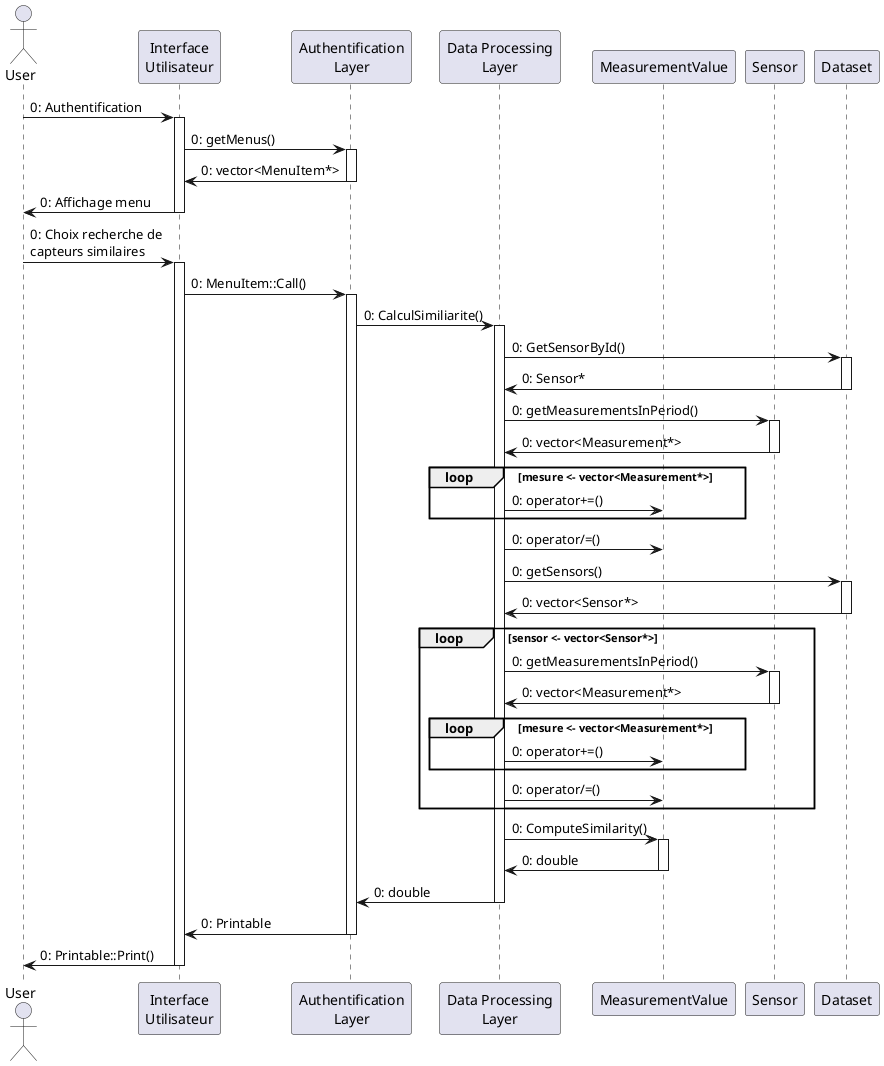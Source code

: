 @startuml

skinparam responseMessageBelowArrow true

actor User as user

participant "Interface\nUtilisateur" as ui
participant "Authentification\nLayer" as auth
participant "Data Processing\nLayer" as proc
participant "MeasurementValue" as m
participant "Sensor" as sensor
participant "Dataset" as data

user -> ui: 0: Authentification
activate ui

ui -> auth: 0: getMenus()
activate auth

auth -> ui: 0: vector<MenuItem*>
deactivate auth

ui -> user: 0: Affichage menu
deactivate ui

user -> ui: 0: Choix recherche de\ncapteurs similaires
activate ui

ui -> auth: 0: MenuItem::Call()

activate auth
auth -> proc: 0: CalculSimiliarite()
activate proc

proc -> data: 0: GetSensorById()
activate data
data -> proc: 0: Sensor*
deactivate data
proc -> sensor: 0: getMeasurementsInPeriod()
activate sensor
sensor -> proc: 0: vector<Measurement*>
deactivate sensor
loop mesure <- vector<Measurement*>
    proc -> m: 0: operator+=()
end loop

proc -> m: 0: operator/=()
deactivate sensor

proc -> data: 0: getSensors()
activate data
data -> proc: 0: vector<Sensor*>
deactivate data


loop sensor <- vector<Sensor*>
    proc -> sensor: 0: getMeasurementsInPeriod()
    activate sensor
    sensor -> proc: 0: vector<Measurement*>
    deactivate sensor
    loop mesure <- vector<Measurement*>
        proc -> m: 0: operator+=()
    end loop

    proc -> m: 0: operator/=()
end loop

proc -> m: 0: ComputeSimilarity()
activate m
m -> proc: 0: double
deactivate m

proc -> auth: 0: double
deactivate proc

auth -> ui: 0: Printable
deactivate auth

ui -> user: 0: Printable::Print()
deactivate ui

@enduml
